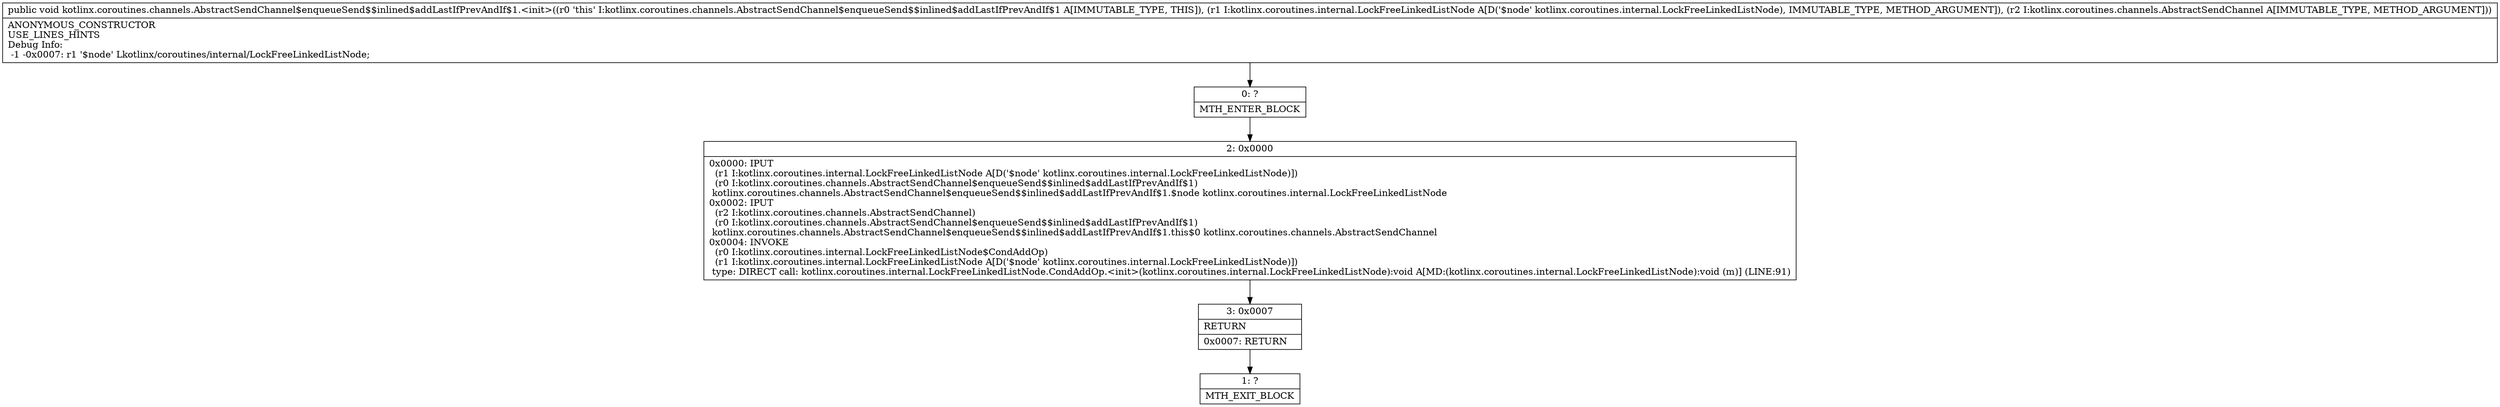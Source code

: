digraph "CFG forkotlinx.coroutines.channels.AbstractSendChannel$enqueueSend$$inlined$addLastIfPrevAndIf$1.\<init\>(Lkotlinx\/coroutines\/internal\/LockFreeLinkedListNode;Lkotlinx\/coroutines\/channels\/AbstractSendChannel;)V" {
Node_0 [shape=record,label="{0\:\ ?|MTH_ENTER_BLOCK\l}"];
Node_2 [shape=record,label="{2\:\ 0x0000|0x0000: IPUT  \l  (r1 I:kotlinx.coroutines.internal.LockFreeLinkedListNode A[D('$node' kotlinx.coroutines.internal.LockFreeLinkedListNode)])\l  (r0 I:kotlinx.coroutines.channels.AbstractSendChannel$enqueueSend$$inlined$addLastIfPrevAndIf$1)\l kotlinx.coroutines.channels.AbstractSendChannel$enqueueSend$$inlined$addLastIfPrevAndIf$1.$node kotlinx.coroutines.internal.LockFreeLinkedListNode \l0x0002: IPUT  \l  (r2 I:kotlinx.coroutines.channels.AbstractSendChannel)\l  (r0 I:kotlinx.coroutines.channels.AbstractSendChannel$enqueueSend$$inlined$addLastIfPrevAndIf$1)\l kotlinx.coroutines.channels.AbstractSendChannel$enqueueSend$$inlined$addLastIfPrevAndIf$1.this$0 kotlinx.coroutines.channels.AbstractSendChannel \l0x0004: INVOKE  \l  (r0 I:kotlinx.coroutines.internal.LockFreeLinkedListNode$CondAddOp)\l  (r1 I:kotlinx.coroutines.internal.LockFreeLinkedListNode A[D('$node' kotlinx.coroutines.internal.LockFreeLinkedListNode)])\l type: DIRECT call: kotlinx.coroutines.internal.LockFreeLinkedListNode.CondAddOp.\<init\>(kotlinx.coroutines.internal.LockFreeLinkedListNode):void A[MD:(kotlinx.coroutines.internal.LockFreeLinkedListNode):void (m)] (LINE:91)\l}"];
Node_3 [shape=record,label="{3\:\ 0x0007|RETURN\l|0x0007: RETURN   \l}"];
Node_1 [shape=record,label="{1\:\ ?|MTH_EXIT_BLOCK\l}"];
MethodNode[shape=record,label="{public void kotlinx.coroutines.channels.AbstractSendChannel$enqueueSend$$inlined$addLastIfPrevAndIf$1.\<init\>((r0 'this' I:kotlinx.coroutines.channels.AbstractSendChannel$enqueueSend$$inlined$addLastIfPrevAndIf$1 A[IMMUTABLE_TYPE, THIS]), (r1 I:kotlinx.coroutines.internal.LockFreeLinkedListNode A[D('$node' kotlinx.coroutines.internal.LockFreeLinkedListNode), IMMUTABLE_TYPE, METHOD_ARGUMENT]), (r2 I:kotlinx.coroutines.channels.AbstractSendChannel A[IMMUTABLE_TYPE, METHOD_ARGUMENT]))  | ANONYMOUS_CONSTRUCTOR\lUSE_LINES_HINTS\lDebug Info:\l  \-1 \-0x0007: r1 '$node' Lkotlinx\/coroutines\/internal\/LockFreeLinkedListNode;\l}"];
MethodNode -> Node_0;Node_0 -> Node_2;
Node_2 -> Node_3;
Node_3 -> Node_1;
}

